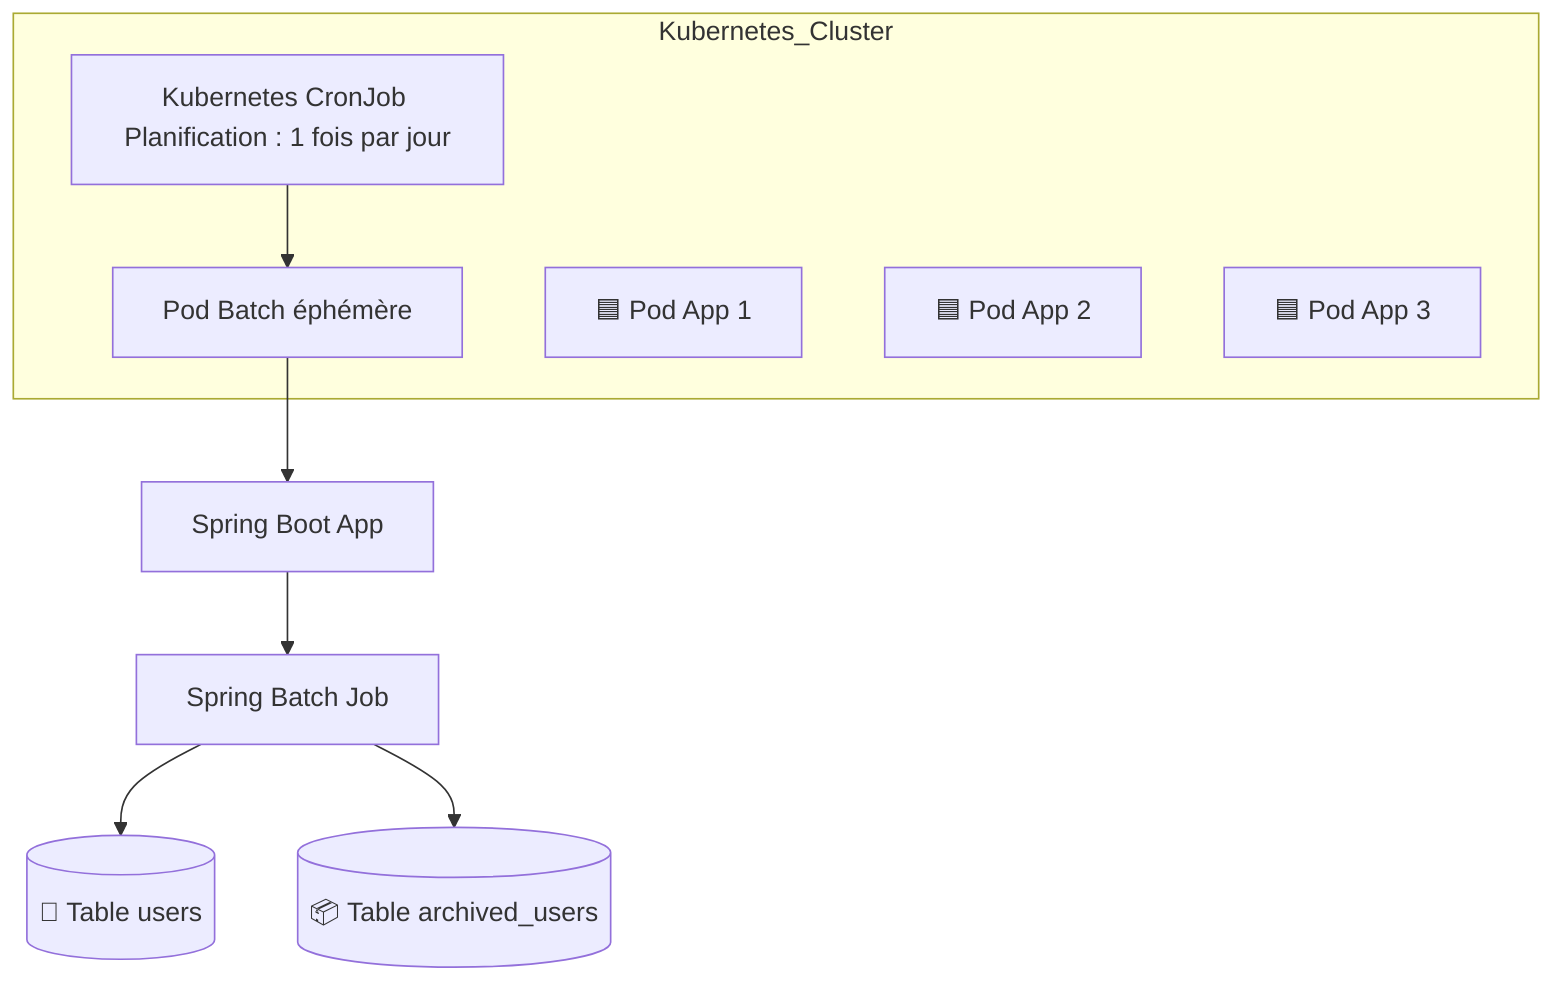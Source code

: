 flowchart TD
subgraph Kubernetes_Cluster
K8sCronJob[Kubernetes CronJob Planification : 1 fois par jour]
K8sCronJob --> PodBatch[Pod Batch éphémère]

Pod1[🟦 Pod App 1]
Pod2[🟦 Pod App 2]
Pod3[🟦 Pod App 3]
end

PodBatch --> SpringBoot[Spring Boot App]
SpringBoot --> SpringBatch[Spring Batch Job]
SpringBatch --> DB1[(📂 Table users)]
SpringBatch --> DB2[(📦 Table archived_users)]